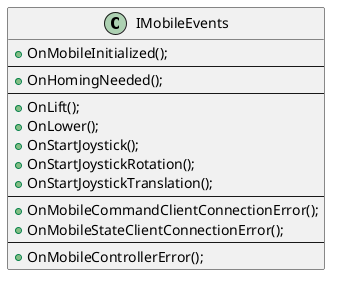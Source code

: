 @startuml IMobileEvents

class IMobileEvents
{
    +OnMobileInitialized();
    ---
    +OnHomingNeeded();
    ---
    +OnLift();
    +OnLower();
    +OnStartJoystick();
    +OnStartJoystickRotation();
    +OnStartJoystickTranslation();
    ---
    +OnMobileCommandClientConnectionError();
    +OnMobileStateClientConnectionError();
    ---
    +OnMobileControllerError();
}

@enduml
